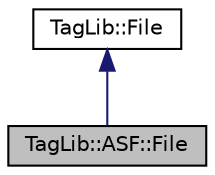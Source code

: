 digraph "TagLib::ASF::File"
{
  edge [fontname="Helvetica",fontsize="10",labelfontname="Helvetica",labelfontsize="10"];
  node [fontname="Helvetica",fontsize="10",shape=record];
  Node1 [label="TagLib::ASF::File",height=0.2,width=0.4,color="black", fillcolor="grey75", style="filled" fontcolor="black"];
  Node2 -> Node1 [dir="back",color="midnightblue",fontsize="10",style="solid",fontname="Helvetica"];
  Node2 [label="TagLib::File",height=0.2,width=0.4,color="black", fillcolor="white", style="filled",URL="$class_tag_lib_1_1_file.html",tooltip="A file class with some useful methods for tag manipulation. "];
}
